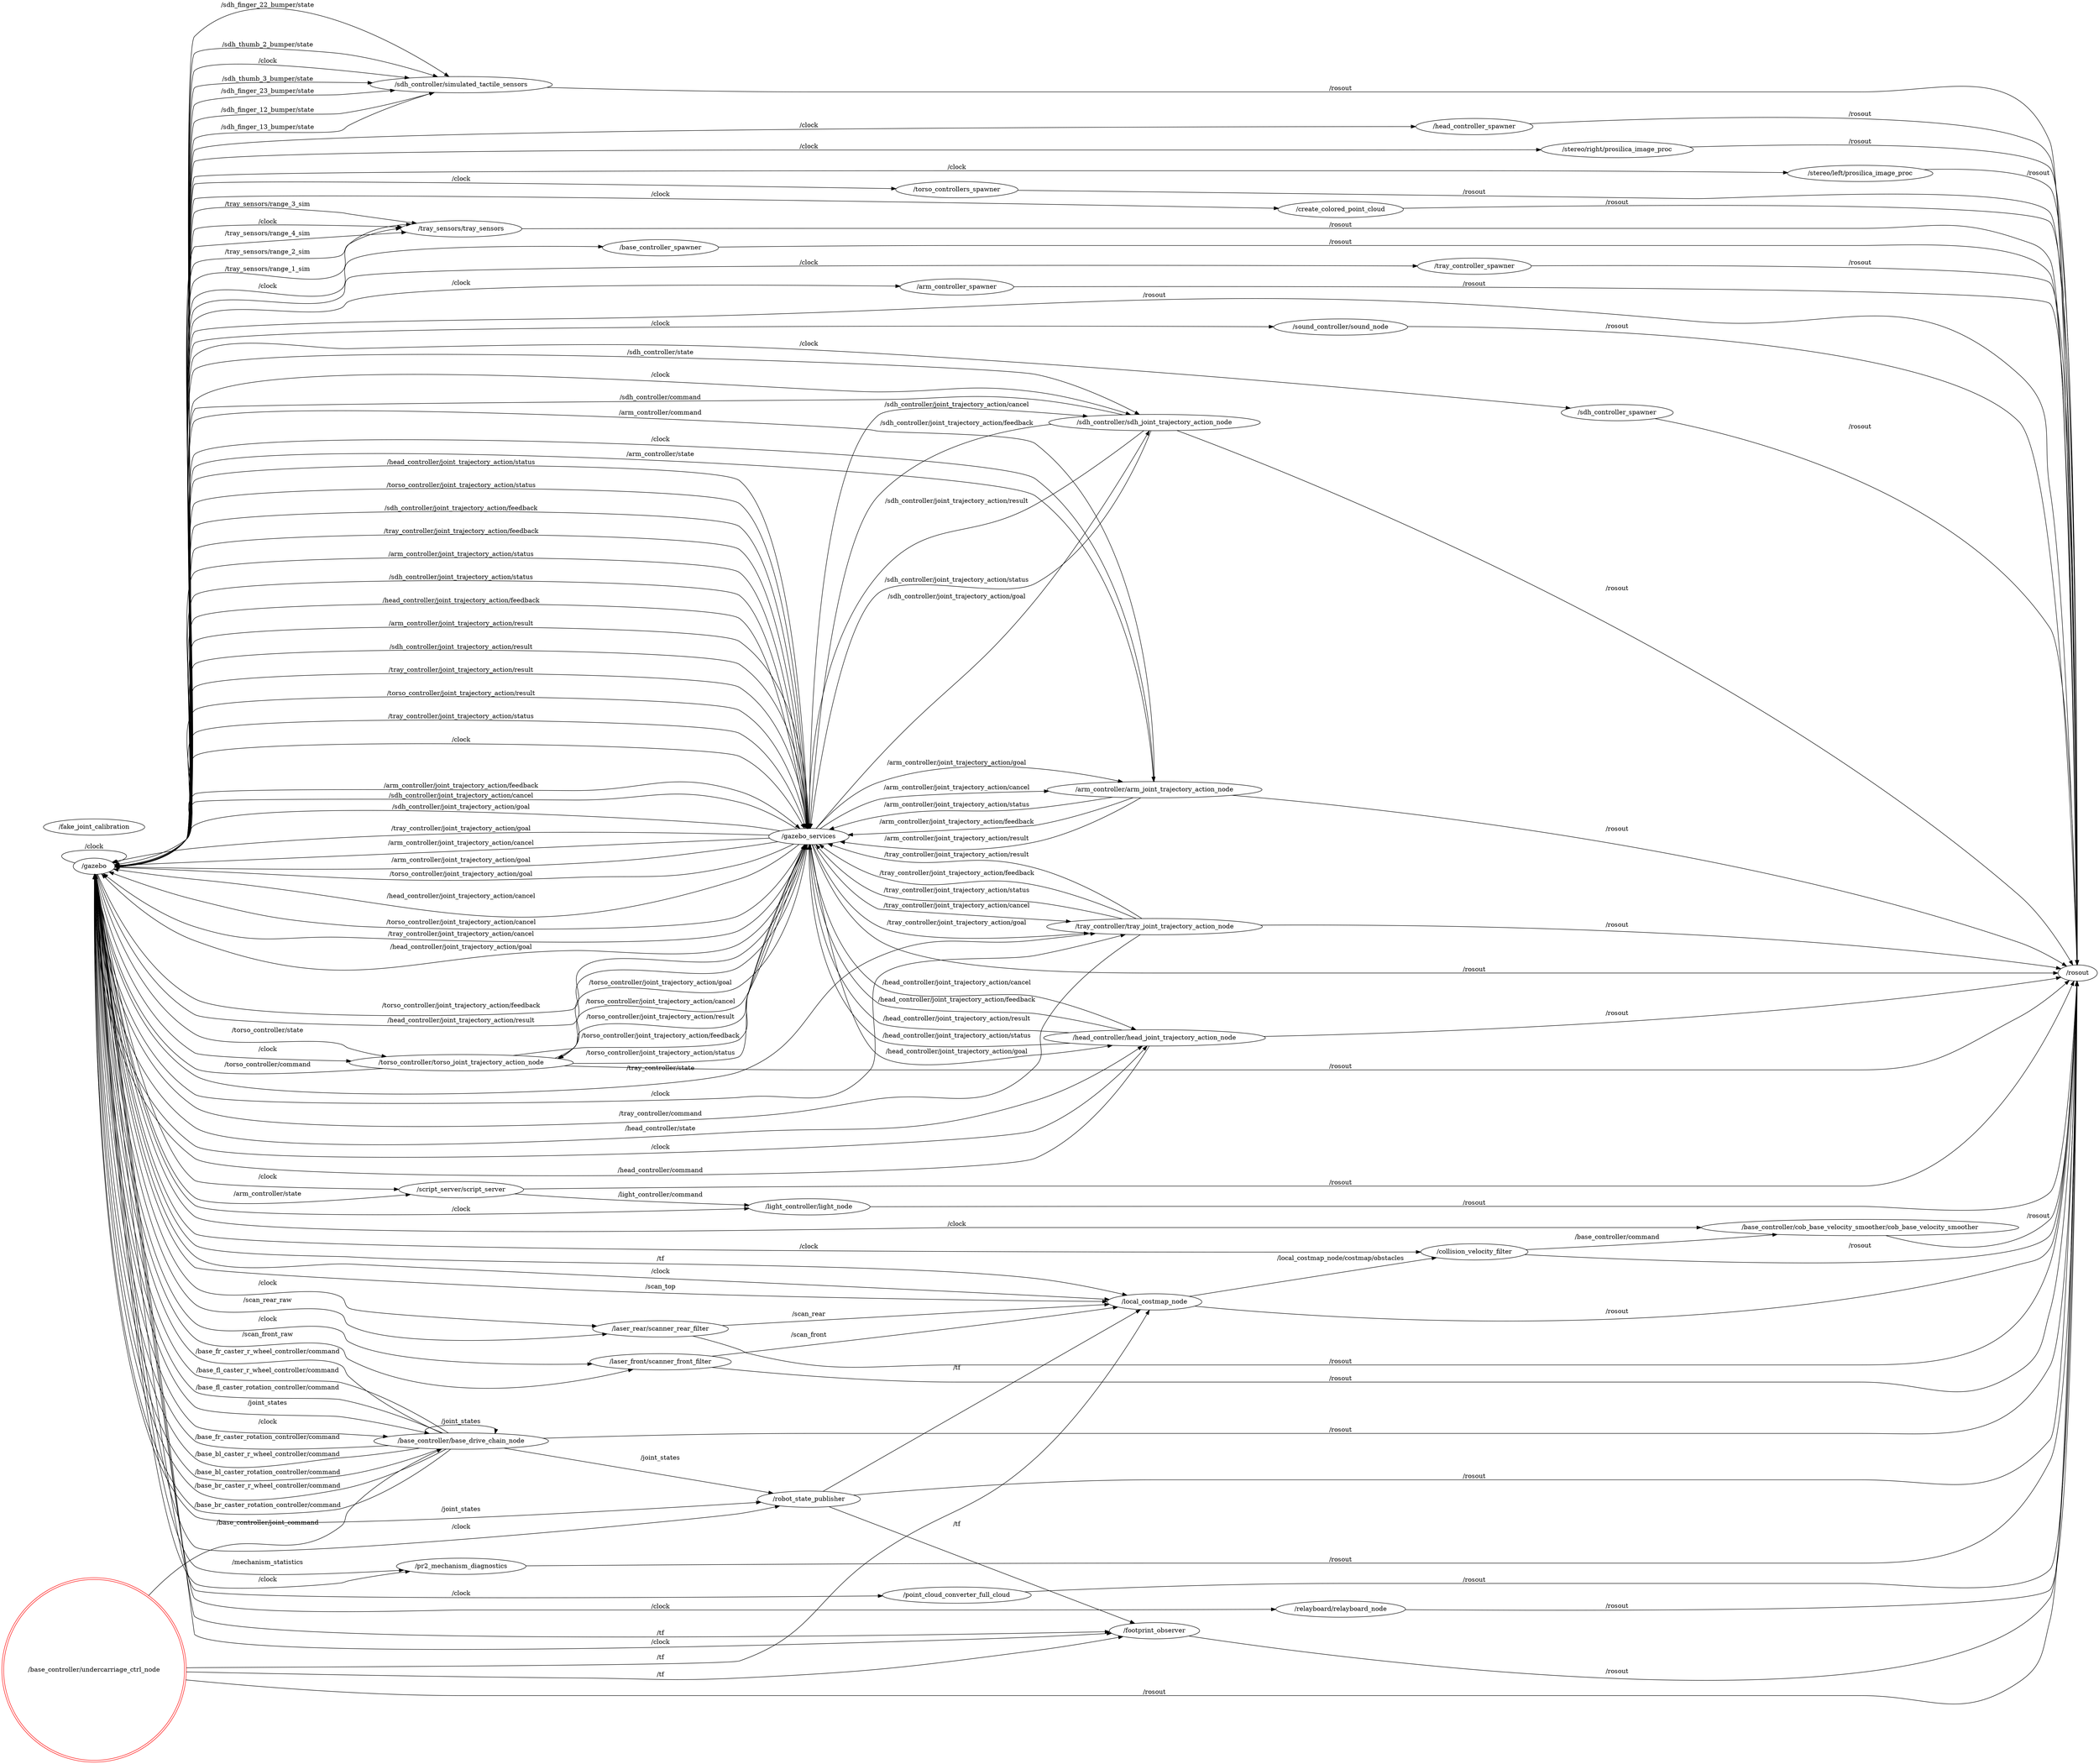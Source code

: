 digraph G {
  rankdir=LR;
  _script_server_script_server [label="/script_server/script_server", URL="node:/script_server/script_server"];
  _tray_sensors_tray_sensors [label="/tray_sensors/tray_sensors", URL="node:/tray_sensors/tray_sensors"];
  _base_controller_spawner [label="/base_controller_spawner", URL="node:/base_controller_spawner"];
  _base_controller_base_drive_chain_node [label="/base_controller/base_drive_chain_node", URL="node:/base_controller/base_drive_chain_node"];
  _base_controller_undercarriage_ctrl_node [color="red", shape="doublecircle", label="/base_controller/undercarriage_ctrl_node", URL="node:/base_controller/undercarriage_ctrl_node"];
  _laser_rear_scanner_rear_filter [label="/laser_rear/scanner_rear_filter", URL="node:/laser_rear/scanner_rear_filter"];
  _arm_controller_spawner [label="/arm_controller_spawner", URL="node:/arm_controller_spawner"];
  _torso_controller_torso_joint_trajectory_action_node [label="/torso_controller/torso_joint_trajectory_action_node", URL="node:/torso_controller/torso_joint_trajectory_action_node"];
  _gazebo [label="/gazebo", URL="node:/gazebo"];
  _fake_joint_calibration [label="/fake_joint_calibration", URL="node:/fake_joint_calibration"];
  _sound_controller_sound_node [label="/sound_controller/sound_node", URL="node:/sound_controller/sound_node"];
  _sdh_controller_spawner [label="/sdh_controller_spawner", URL="node:/sdh_controller_spawner"];
  _robot_state_publisher [label="/robot_state_publisher", URL="node:/robot_state_publisher"];
  _tray_controller_tray_joint_trajectory_action_node [label="/tray_controller/tray_joint_trajectory_action_node", URL="node:/tray_controller/tray_joint_trajectory_action_node"];
  _head_controller_head_joint_trajectory_action_node [label="/head_controller/head_joint_trajectory_action_node", URL="node:/head_controller/head_joint_trajectory_action_node"];
  _base_controller_cob_base_velocity_smoother_cob_base_velocity_smoother [label="/base_controller/cob_base_velocity_smoother/cob_base_velocity_smoother", URL="node:/base_controller/cob_base_velocity_smoother/cob_base_velocity_smoother"];
  _pr2_mechanism_diagnostics [label="/pr2_mechanism_diagnostics", URL="node:/pr2_mechanism_diagnostics"];
  _sdh_controller_sdh_joint_trajectory_action_node [label="/sdh_controller/sdh_joint_trajectory_action_node", URL="node:/sdh_controller/sdh_joint_trajectory_action_node"];
  _point_cloud_converter_full_cloud [label="/point_cloud_converter_full_cloud", URL="node:/point_cloud_converter_full_cloud"];
  _relayboard_relayboard_node [label="/relayboard/relayboard_node", URL="node:/relayboard/relayboard_node"];
  _laser_front_scanner_front_filter [label="/laser_front/scanner_front_filter", URL="node:/laser_front/scanner_front_filter"];
  _sdh_controller_simulated_tactile_sensors [label="/sdh_controller/simulated_tactile_sensors", URL="node:/sdh_controller/simulated_tactile_sensors"];
  _collision_velocity_filter [label="/collision_velocity_filter", URL="node:/collision_velocity_filter"];
  _head_controller_spawner [label="/head_controller_spawner", URL="node:/head_controller_spawner"];
  _footprint_observer [label="/footprint_observer", URL="node:/footprint_observer"];
  _rosout [label="/rosout", URL="node:/rosout"];
  _stereo_right_prosilica_image_proc [label="/stereo/right/prosilica_image_proc", URL="node:/stereo/right/prosilica_image_proc"];
  _stereo_left_prosilica_image_proc [label="/stereo/left/prosilica_image_proc", URL="node:/stereo/left/prosilica_image_proc"];
  _local_costmap_node [label="/local_costmap_node", URL="node:/local_costmap_node"];
  _light_controller_light_node [label="/light_controller/light_node", URL="node:/light_controller/light_node"];
  _torso_controllers_spawner [label="/torso_controllers_spawner", URL="node:/torso_controllers_spawner"];
  _create_colored_point_cloud [label="/create_colored_point_cloud", URL="node:/create_colored_point_cloud"];
  _tray_controller_spawner [label="/tray_controller_spawner", URL="node:/tray_controller_spawner"];
  _arm_controller_arm_joint_trajectory_action_node [label="/arm_controller/arm_joint_trajectory_action_node", URL="node:/arm_controller/arm_joint_trajectory_action_node"];
  _gazebo_services [label="/gazebo_services", URL="node:/gazebo_services"];
    _gazebo->_gazebo_services [label="/head_controller/joint_trajectory_action/status"]
    _head_controller_head_joint_trajectory_action_node->_gazebo [label="/head_controller/command"]
    _base_controller_base_drive_chain_node->_gazebo [label="/base_fr_caster_rotation_controller/command"]
    _gazebo->_sdh_controller_simulated_tactile_sensors [label="/sdh_finger_23_bumper/state"]
    _light_controller_light_node->_rosout [label="/rosout"]
    _base_controller_undercarriage_ctrl_node->_base_controller_base_drive_chain_node [label="/base_controller/joint_command"]
    _gazebo->_head_controller_head_joint_trajectory_action_node [label="/head_controller/state"]
    _gazebo_services->_sdh_controller_sdh_joint_trajectory_action_node [label="/sdh_controller/joint_trajectory_action/cancel"]
    _gazebo_services->_gazebo [label="/sdh_controller/joint_trajectory_action/cancel"]
    _gazebo->_gazebo_services [label="/torso_controller/joint_trajectory_action/status"]
    _base_controller_spawner->_rosout [label="/rosout"]
    _gazebo->_gazebo_services [label="/sdh_controller/joint_trajectory_action/feedback"]
    _gazebo_services->_sdh_controller_sdh_joint_trajectory_action_node [label="/sdh_controller/joint_trajectory_action/goal"]
    _gazebo_services->_gazebo [label="/sdh_controller/joint_trajectory_action/goal"]
    _gazebo_services->_tray_controller_tray_joint_trajectory_action_node [label="/tray_controller/joint_trajectory_action/goal"]
    _gazebo_services->_gazebo [label="/tray_controller/joint_trajectory_action/goal"]
    _gazebo->_gazebo_services [label="/tray_controller/joint_trajectory_action/feedback"]
    _sdh_controller_simulated_tactile_sensors->_rosout [label="/rosout"]
    _gazebo_services->_arm_controller_arm_joint_trajectory_action_node [label="/arm_controller/joint_trajectory_action/cancel"]
    _gazebo_services->_gazebo [label="/arm_controller/joint_trajectory_action/cancel"]
    _stereo_right_prosilica_image_proc->_rosout [label="/rosout"]
    _torso_controller_torso_joint_trajectory_action_node->_gazebo_services [label="/torso_controller/joint_trajectory_action/result"]
    _base_controller_base_drive_chain_node->_gazebo [label="/base_bl_caster_r_wheel_controller/command"]
    _gazebo->_gazebo_services [label="/arm_controller/joint_trajectory_action/status"]
    _base_controller_base_drive_chain_node->_gazebo [label="/base_bl_caster_rotation_controller/command"]
    _gazebo->_local_costmap_node [label="/tf"]
    _gazebo->_footprint_observer [label="/tf"]
    _gazebo->_sdh_controller_simulated_tactile_sensors [label="/sdh_finger_12_bumper/state"]
    _gazebo->_gazebo_services [label="/sdh_controller/joint_trajectory_action/status"]
    _gazebo->_gazebo_services [label="/head_controller/joint_trajectory_action/feedback"]
    _gazebo->_sdh_controller_simulated_tactile_sensors [label="/sdh_finger_13_bumper/state"]
    _gazebo->_gazebo_services [label="/arm_controller/joint_trajectory_action/result"]
    _gazebo->_tray_sensors_tray_sensors [label="/tray_sensors/range_4_sim"]
    _gazebo->_gazebo_services [label="/sdh_controller/joint_trajectory_action/result"]
    _torso_controller_torso_joint_trajectory_action_node->_gazebo_services [label="/torso_controller/joint_trajectory_action/feedback"]
    _tray_controller_tray_joint_trajectory_action_node->_gazebo_services [label="/tray_controller/joint_trajectory_action/result"]
    _gazebo->_sdh_controller_simulated_tactile_sensors [label="/sdh_finger_22_bumper/state"]
    _script_server_script_server->_rosout [label="/rosout"]
    _gazebo->_sdh_controller_simulated_tactile_sensors [label="/sdh_thumb_2_bumper/state"]
    _gazebo->_tray_sensors_tray_sensors [label="/tray_sensors/range_2_sim"]
    _gazebo->_sdh_controller_sdh_joint_trajectory_action_node [label="/sdh_controller/state"]
    _gazebo_services->_arm_controller_arm_joint_trajectory_action_node [label="/arm_controller/joint_trajectory_action/goal"]
    _gazebo_services->_gazebo [label="/arm_controller/joint_trajectory_action/goal"]
    _script_server_script_server->_light_controller_light_node [label="/light_controller/command"]
    _stereo_left_prosilica_image_proc->_rosout [label="/rosout"]
    _gazebo->_gazebo_services [label="/tray_controller/joint_trajectory_action/result"]
    _collision_velocity_filter->_base_controller_cob_base_velocity_smoother_cob_base_velocity_smoother [label="/base_controller/command"]
    _tray_sensors_tray_sensors->_rosout [label="/rosout"]
    _base_controller_base_drive_chain_node->_rosout [label="/rosout"]
    _sdh_controller_spawner->_rosout [label="/rosout"]
    _laser_front_scanner_front_filter->_rosout [label="/rosout"]
    _gazebo_services->_gazebo [label="/torso_controller/joint_trajectory_action/goal"]
    _gazebo_services->_torso_controller_torso_joint_trajectory_action_node [label="/torso_controller/joint_trajectory_action/goal"]
    _gazebo->_tray_sensors_tray_sensors [label="/tray_sensors/range_1_sim"]
    _gazebo->_gazebo_services [label="/torso_controller/joint_trajectory_action/feedback"]
    _gazebo->_torso_controller_torso_joint_trajectory_action_node [label="/torso_controller/state"]
    _base_controller_undercarriage_ctrl_node->_rosout [label="/rosout"]
    _arm_controller_arm_joint_trajectory_action_node->_gazebo_services [label="/arm_controller/joint_trajectory_action/status"]
    _tray_controller_tray_joint_trajectory_action_node->_gazebo_services [label="/tray_controller/joint_trajectory_action/feedback"]
    _head_controller_head_joint_trajectory_action_node->_gazebo_services [label="/head_controller/joint_trajectory_action/feedback"]
    _base_controller_undercarriage_ctrl_node->_local_costmap_node [label="/tf"]
    _base_controller_undercarriage_ctrl_node->_footprint_observer [label="/tf"]
    _laser_rear_scanner_rear_filter->_local_costmap_node [label="/scan_rear"]
    _head_controller_head_joint_trajectory_action_node->_gazebo_services [label="/head_controller/joint_trajectory_action/result"]
    _tray_controller_tray_joint_trajectory_action_node->_rosout [label="/rosout"]
    _gazebo->_arm_controller_arm_joint_trajectory_action_node [label="/arm_controller/state"]
    _gazebo->_script_server_script_server [label="/arm_controller/state"]
    _create_colored_point_cloud->_rosout [label="/rosout"]
    _torso_controller_torso_joint_trajectory_action_node->_rosout [label="/rosout"]
    _base_controller_base_drive_chain_node->_gazebo [label="/base_br_caster_r_wheel_controller/command"]
    _torso_controller_torso_joint_trajectory_action_node->_gazebo [label="/torso_controller/command"]
    _tray_controller_tray_joint_trajectory_action_node->_gazebo [label="/tray_controller/command"]
    _gazebo->_gazebo_services [label="/head_controller/joint_trajectory_action/result"]
    _local_costmap_node->_collision_velocity_filter [label="/local_costmap_node/costmap/obstacles"]
    _gazebo->_tray_controller_tray_joint_trajectory_action_node [label="/tray_controller/state"]
    _sdh_controller_sdh_joint_trajectory_action_node->_rosout [label="/rosout"]
    _base_controller_base_drive_chain_node->_gazebo [label="/base_br_caster_rotation_controller/command"]
    _local_costmap_node->_rosout [label="/rosout"]
    _base_controller_base_drive_chain_node->_robot_state_publisher [label="/joint_states"]
    _base_controller_base_drive_chain_node->_base_controller_base_drive_chain_node [label="/joint_states"]
    _gazebo_services->_head_controller_head_joint_trajectory_action_node [label="/head_controller/joint_trajectory_action/cancel"]
    _gazebo_services->_gazebo [label="/head_controller/joint_trajectory_action/cancel"]
    _pr2_mechanism_diagnostics->_rosout [label="/rosout"]
    _arm_controller_arm_joint_trajectory_action_node->_gazebo [label="/arm_controller/command"]
    _torso_controllers_spawner->_rosout [label="/rosout"]
    _footprint_observer->_rosout [label="/rosout"]
    _gazebo_services->_gazebo [label="/torso_controller/joint_trajectory_action/cancel"]
    _gazebo_services->_torso_controller_torso_joint_trajectory_action_node [label="/torso_controller/joint_trajectory_action/cancel"]
    _gazebo->_laser_rear_scanner_rear_filter [label="/scan_rear_raw"]
    _point_cloud_converter_full_cloud->_rosout [label="/rosout"]
    _head_controller_head_joint_trajectory_action_node->_rosout [label="/rosout"]
    _gazebo->_gazebo_services [label="/torso_controller/joint_trajectory_action/result"]
    _laser_rear_scanner_rear_filter->_rosout [label="/rosout"]
    _head_controller_spawner->_rosout [label="/rosout"]
    _torso_controller_torso_joint_trajectory_action_node->_gazebo_services [label="/torso_controller/joint_trajectory_action/status"]
    _base_controller_base_drive_chain_node->_gazebo [label="/base_fr_caster_r_wheel_controller/command"]
    _gazebo->_robot_state_publisher [label="/joint_states"]
    _gazebo->_base_controller_base_drive_chain_node [label="/joint_states"]
    _gazebo_services->_rosout [label="/rosout"]
    _collision_velocity_filter->_rosout [label="/rosout"]
    _arm_controller_arm_joint_trajectory_action_node->_gazebo_services [label="/arm_controller/joint_trajectory_action/feedback"]
    _sdh_controller_sdh_joint_trajectory_action_node->_gazebo [label="/sdh_controller/command"]
    _relayboard_relayboard_node->_rosout [label="/rosout"]
    _gazebo_services->_tray_controller_tray_joint_trajectory_action_node [label="/tray_controller/joint_trajectory_action/cancel"]
    _gazebo_services->_gazebo [label="/tray_controller/joint_trajectory_action/cancel"]
    _gazebo->_gazebo_services [label="/tray_controller/joint_trajectory_action/status"]
    _gazebo->_laser_front_scanner_front_filter [label="/scan_front_raw"]
    _gazebo->_tray_sensors_tray_sensors [label="/tray_sensors/range_3_sim"]
    _head_controller_head_joint_trajectory_action_node->_gazebo_services [label="/head_controller/joint_trajectory_action/status"]
    _laser_front_scanner_front_filter->_local_costmap_node [label="/scan_front"]
    _base_controller_cob_base_velocity_smoother_cob_base_velocity_smoother->_rosout [label="/rosout"]
    _sdh_controller_sdh_joint_trajectory_action_node->_gazebo_services [label="/sdh_controller/joint_trajectory_action/feedback"]
    _gazebo_services->_head_controller_head_joint_trajectory_action_node [label="/head_controller/joint_trajectory_action/goal"]
    _gazebo_services->_gazebo [label="/head_controller/joint_trajectory_action/goal"]
    _tray_controller_tray_joint_trajectory_action_node->_gazebo_services [label="/tray_controller/joint_trajectory_action/status"]
    _sdh_controller_sdh_joint_trajectory_action_node->_gazebo_services [label="/sdh_controller/joint_trajectory_action/result"]
    _robot_state_publisher->_local_costmap_node [label="/tf"]
    _robot_state_publisher->_footprint_observer [label="/tf"]
    _robot_state_publisher->_rosout [label="/rosout"]
    _gazebo->_gazebo_services [label="/clock"]
    _gazebo->_arm_controller_arm_joint_trajectory_action_node [label="/clock"]
    _gazebo->_tray_controller_spawner [label="/clock"]
    _gazebo->_create_colored_point_cloud [label="/clock"]
    _gazebo->_torso_controllers_spawner [label="/clock"]
    _gazebo->_light_controller_light_node [label="/clock"]
    _gazebo->_local_costmap_node [label="/clock"]
    _gazebo->_stereo_left_prosilica_image_proc [label="/clock"]
    _gazebo->_stereo_right_prosilica_image_proc [label="/clock"]
    _gazebo->_footprint_observer [label="/clock"]
    _gazebo->_head_controller_spawner [label="/clock"]
    _gazebo->_collision_velocity_filter [label="/clock"]
    _gazebo->_sdh_controller_simulated_tactile_sensors [label="/clock"]
    _gazebo->_laser_front_scanner_front_filter [label="/clock"]
    _gazebo->_relayboard_relayboard_node [label="/clock"]
    _gazebo->_point_cloud_converter_full_cloud [label="/clock"]
    _gazebo->_sdh_controller_sdh_joint_trajectory_action_node [label="/clock"]
    _gazebo->_pr2_mechanism_diagnostics [label="/clock"]
    _gazebo->_base_controller_cob_base_velocity_smoother_cob_base_velocity_smoother [label="/clock"]
    _gazebo->_head_controller_head_joint_trajectory_action_node [label="/clock"]
    _gazebo->_tray_controller_tray_joint_trajectory_action_node [label="/clock"]
    _gazebo->_robot_state_publisher [label="/clock"]
    _gazebo->_sdh_controller_spawner [label="/clock"]
    _gazebo->_sound_controller_sound_node [label="/clock"]
    _gazebo->_gazebo [label="/clock"]
    _gazebo->_torso_controller_torso_joint_trajectory_action_node [label="/clock"]
    _gazebo->_arm_controller_spawner [label="/clock"]
    _gazebo->_laser_rear_scanner_rear_filter [label="/clock"]
    _gazebo->_base_controller_base_drive_chain_node [label="/clock"]
    _gazebo->_base_controller_spawner [label="/clock"]
    _gazebo->_tray_sensors_tray_sensors [label="/clock"]
    _gazebo->_script_server_script_server [label="/clock"]
    _arm_controller_spawner->_rosout [label="/rosout"]
    _gazebo->_pr2_mechanism_diagnostics [label="/mechanism_statistics"]
    _arm_controller_arm_joint_trajectory_action_node->_rosout [label="/rosout"]
    _gazebo->_gazebo_services [label="/arm_controller/joint_trajectory_action/feedback"]
    _tray_controller_spawner->_rosout [label="/rosout"]
    _arm_controller_arm_joint_trajectory_action_node->_gazebo_services [label="/arm_controller/joint_trajectory_action/result"]
    _sdh_controller_sdh_joint_trajectory_action_node->_gazebo_services [label="/sdh_controller/joint_trajectory_action/status"]
    _gazebo->_rosout [label="/rosout"]
    _base_controller_base_drive_chain_node->_gazebo [label="/base_fl_caster_r_wheel_controller/command"]
    _base_controller_base_drive_chain_node->_gazebo [label="/base_fl_caster_rotation_controller/command"]
    _gazebo->_local_costmap_node [label="/scan_top"]
    _sound_controller_sound_node->_rosout [label="/rosout"]
    _gazebo->_sdh_controller_simulated_tactile_sensors [label="/sdh_thumb_3_bumper/state"]}
